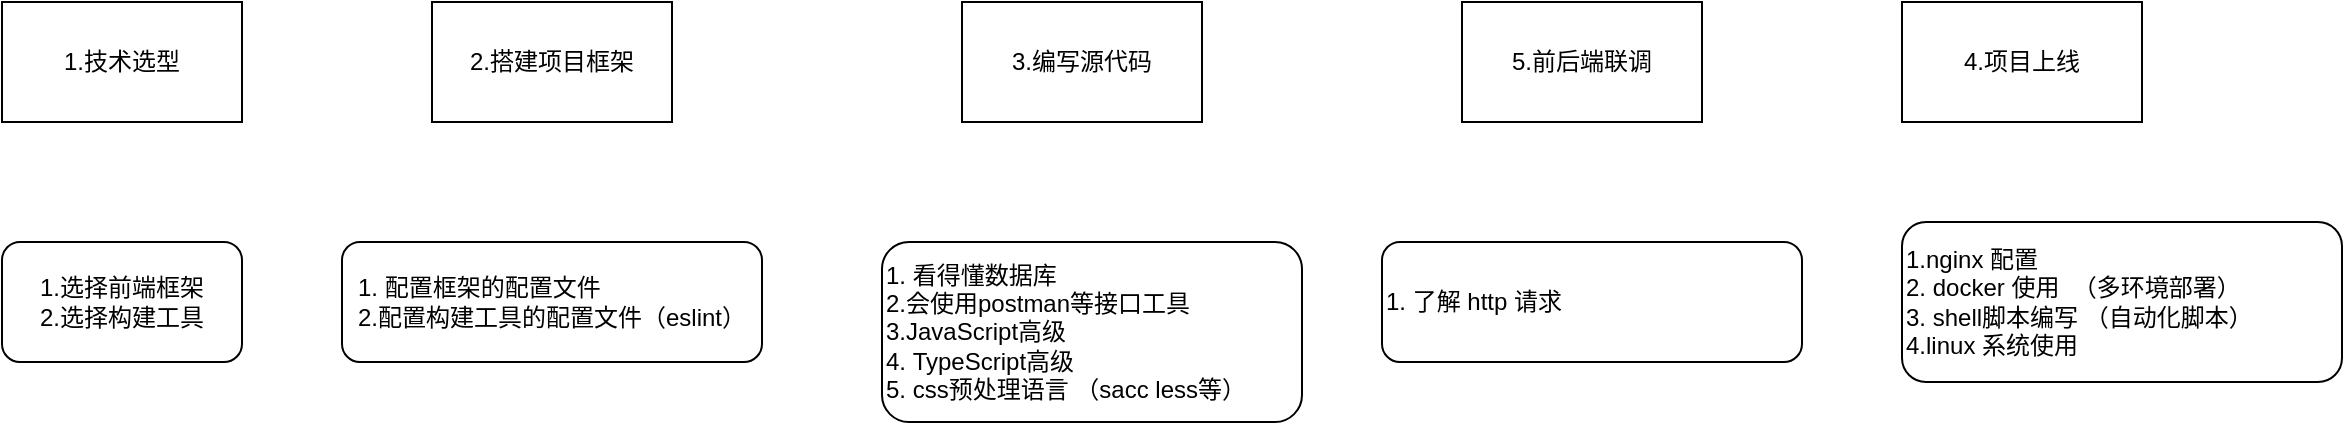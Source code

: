 <mxfile version="18.2.1" type="github">
  <diagram id="3fy6NsMSflnJY4ityJ6Z" name="Page-1">
    <mxGraphModel dx="1346" dy="762" grid="1" gridSize="10" guides="1" tooltips="1" connect="1" arrows="1" fold="1" page="1" pageScale="1" pageWidth="827" pageHeight="1169" math="0" shadow="0">
      <root>
        <mxCell id="0" />
        <mxCell id="1" parent="0" />
        <mxCell id="1Q4NAsf0Q_VvP6c2lQT5-14" value="&lt;font style=&quot;vertical-align: inherit;&quot;&gt;&lt;font style=&quot;vertical-align: inherit;&quot;&gt;1.技术选型&lt;/font&gt;&lt;/font&gt;" style="rounded=0;whiteSpace=wrap;html=1;" parent="1" vertex="1">
          <mxGeometry x="71" y="330" width="120" height="60" as="geometry" />
        </mxCell>
        <mxCell id="1Q4NAsf0Q_VvP6c2lQT5-15" value="&lt;font style=&quot;vertical-align: inherit;&quot;&gt;&lt;font style=&quot;vertical-align: inherit;&quot;&gt;2.搭建项目框架&lt;/font&gt;&lt;/font&gt;" style="rounded=0;whiteSpace=wrap;html=1;" parent="1" vertex="1">
          <mxGeometry x="286" y="330" width="120" height="60" as="geometry" />
        </mxCell>
        <mxCell id="1Q4NAsf0Q_VvP6c2lQT5-16" value="&lt;font style=&quot;vertical-align: inherit;&quot;&gt;&lt;font style=&quot;vertical-align: inherit;&quot;&gt;3.编写源代码&lt;/font&gt;&lt;/font&gt;" style="whiteSpace=wrap;html=1;" parent="1" vertex="1">
          <mxGeometry x="551" y="330" width="120" height="60" as="geometry" />
        </mxCell>
        <mxCell id="1Q4NAsf0Q_VvP6c2lQT5-17" value="4.项目上线" style="whiteSpace=wrap;html=1;" parent="1" vertex="1">
          <mxGeometry x="1021" y="330" width="120" height="60" as="geometry" />
        </mxCell>
        <mxCell id="Yxn0PK8yJ3KyifSdcUVZ-1" value="&lt;div style=&quot;text-align: left;&quot;&gt;&lt;span style=&quot;background-color: initial;&quot;&gt;&lt;font style=&quot;vertical-align: inherit;&quot;&gt;&lt;font style=&quot;vertical-align: inherit;&quot;&gt;1.选择前端框架&lt;/font&gt;&lt;/font&gt;&lt;/span&gt;&lt;/div&gt;&lt;font style=&quot;vertical-align: inherit;&quot;&gt;&lt;div style=&quot;text-align: left;&quot;&gt;&lt;span style=&quot;background-color: initial;&quot;&gt;&lt;font style=&quot;vertical-align: inherit;&quot;&gt;&lt;font style=&quot;vertical-align: inherit;&quot;&gt;2.选择构建工具&lt;/font&gt;&lt;/font&gt;&lt;/span&gt;&lt;/div&gt;&lt;/font&gt;" style="rounded=1;whiteSpace=wrap;html=1;" vertex="1" parent="1">
          <mxGeometry x="71" y="450" width="120" height="60" as="geometry" />
        </mxCell>
        <mxCell id="Yxn0PK8yJ3KyifSdcUVZ-2" value="&lt;div style=&quot;text-align: left;&quot;&gt;&lt;span style=&quot;background-color: initial;&quot;&gt;1. 配置框架的配置文件&lt;/span&gt;&lt;/div&gt;&lt;div style=&quot;text-align: left;&quot;&gt;&lt;span style=&quot;background-color: initial;&quot;&gt;2.配置构建工具的配置文件（eslint）&lt;/span&gt;&lt;/div&gt;" style="rounded=1;whiteSpace=wrap;html=1;" vertex="1" parent="1">
          <mxGeometry x="241" y="450" width="210" height="60" as="geometry" />
        </mxCell>
        <mxCell id="Yxn0PK8yJ3KyifSdcUVZ-3" value="5.前后端联调" style="rounded=0;whiteSpace=wrap;html=1;" vertex="1" parent="1">
          <mxGeometry x="801" y="330" width="120" height="60" as="geometry" />
        </mxCell>
        <mxCell id="Yxn0PK8yJ3KyifSdcUVZ-5" value="1.nginx 配置&amp;nbsp;&lt;br&gt;2. docker 使用&amp;nbsp; （多环境部署）&lt;br&gt;&lt;div style=&quot;&quot;&gt;&lt;span style=&quot;background-color: initial;&quot;&gt;3. shell脚本编写 （自动化脚本）&lt;/span&gt;&lt;/div&gt;&lt;div style=&quot;&quot;&gt;&lt;span style=&quot;background-color: initial;&quot;&gt;4.linux 系统使用&amp;nbsp;&lt;/span&gt;&lt;/div&gt;" style="rounded=1;whiteSpace=wrap;html=1;align=left;" vertex="1" parent="1">
          <mxGeometry x="1021" y="440" width="220" height="80" as="geometry" />
        </mxCell>
        <mxCell id="Yxn0PK8yJ3KyifSdcUVZ-6" value="1. 看得懂数据库&lt;br&gt;2.会使用postman等接口工具&lt;br&gt;3.JavaScript高级&lt;br&gt;4. TypeScript高级&lt;br&gt;5. css预处理语言 （sacc less等）" style="rounded=1;whiteSpace=wrap;html=1;align=left;" vertex="1" parent="1">
          <mxGeometry x="511" y="450" width="210" height="90" as="geometry" />
        </mxCell>
        <mxCell id="Yxn0PK8yJ3KyifSdcUVZ-7" value="1. 了解 http 请求" style="rounded=1;whiteSpace=wrap;html=1;align=left;" vertex="1" parent="1">
          <mxGeometry x="761" y="450" width="210" height="60" as="geometry" />
        </mxCell>
      </root>
    </mxGraphModel>
  </diagram>
</mxfile>
